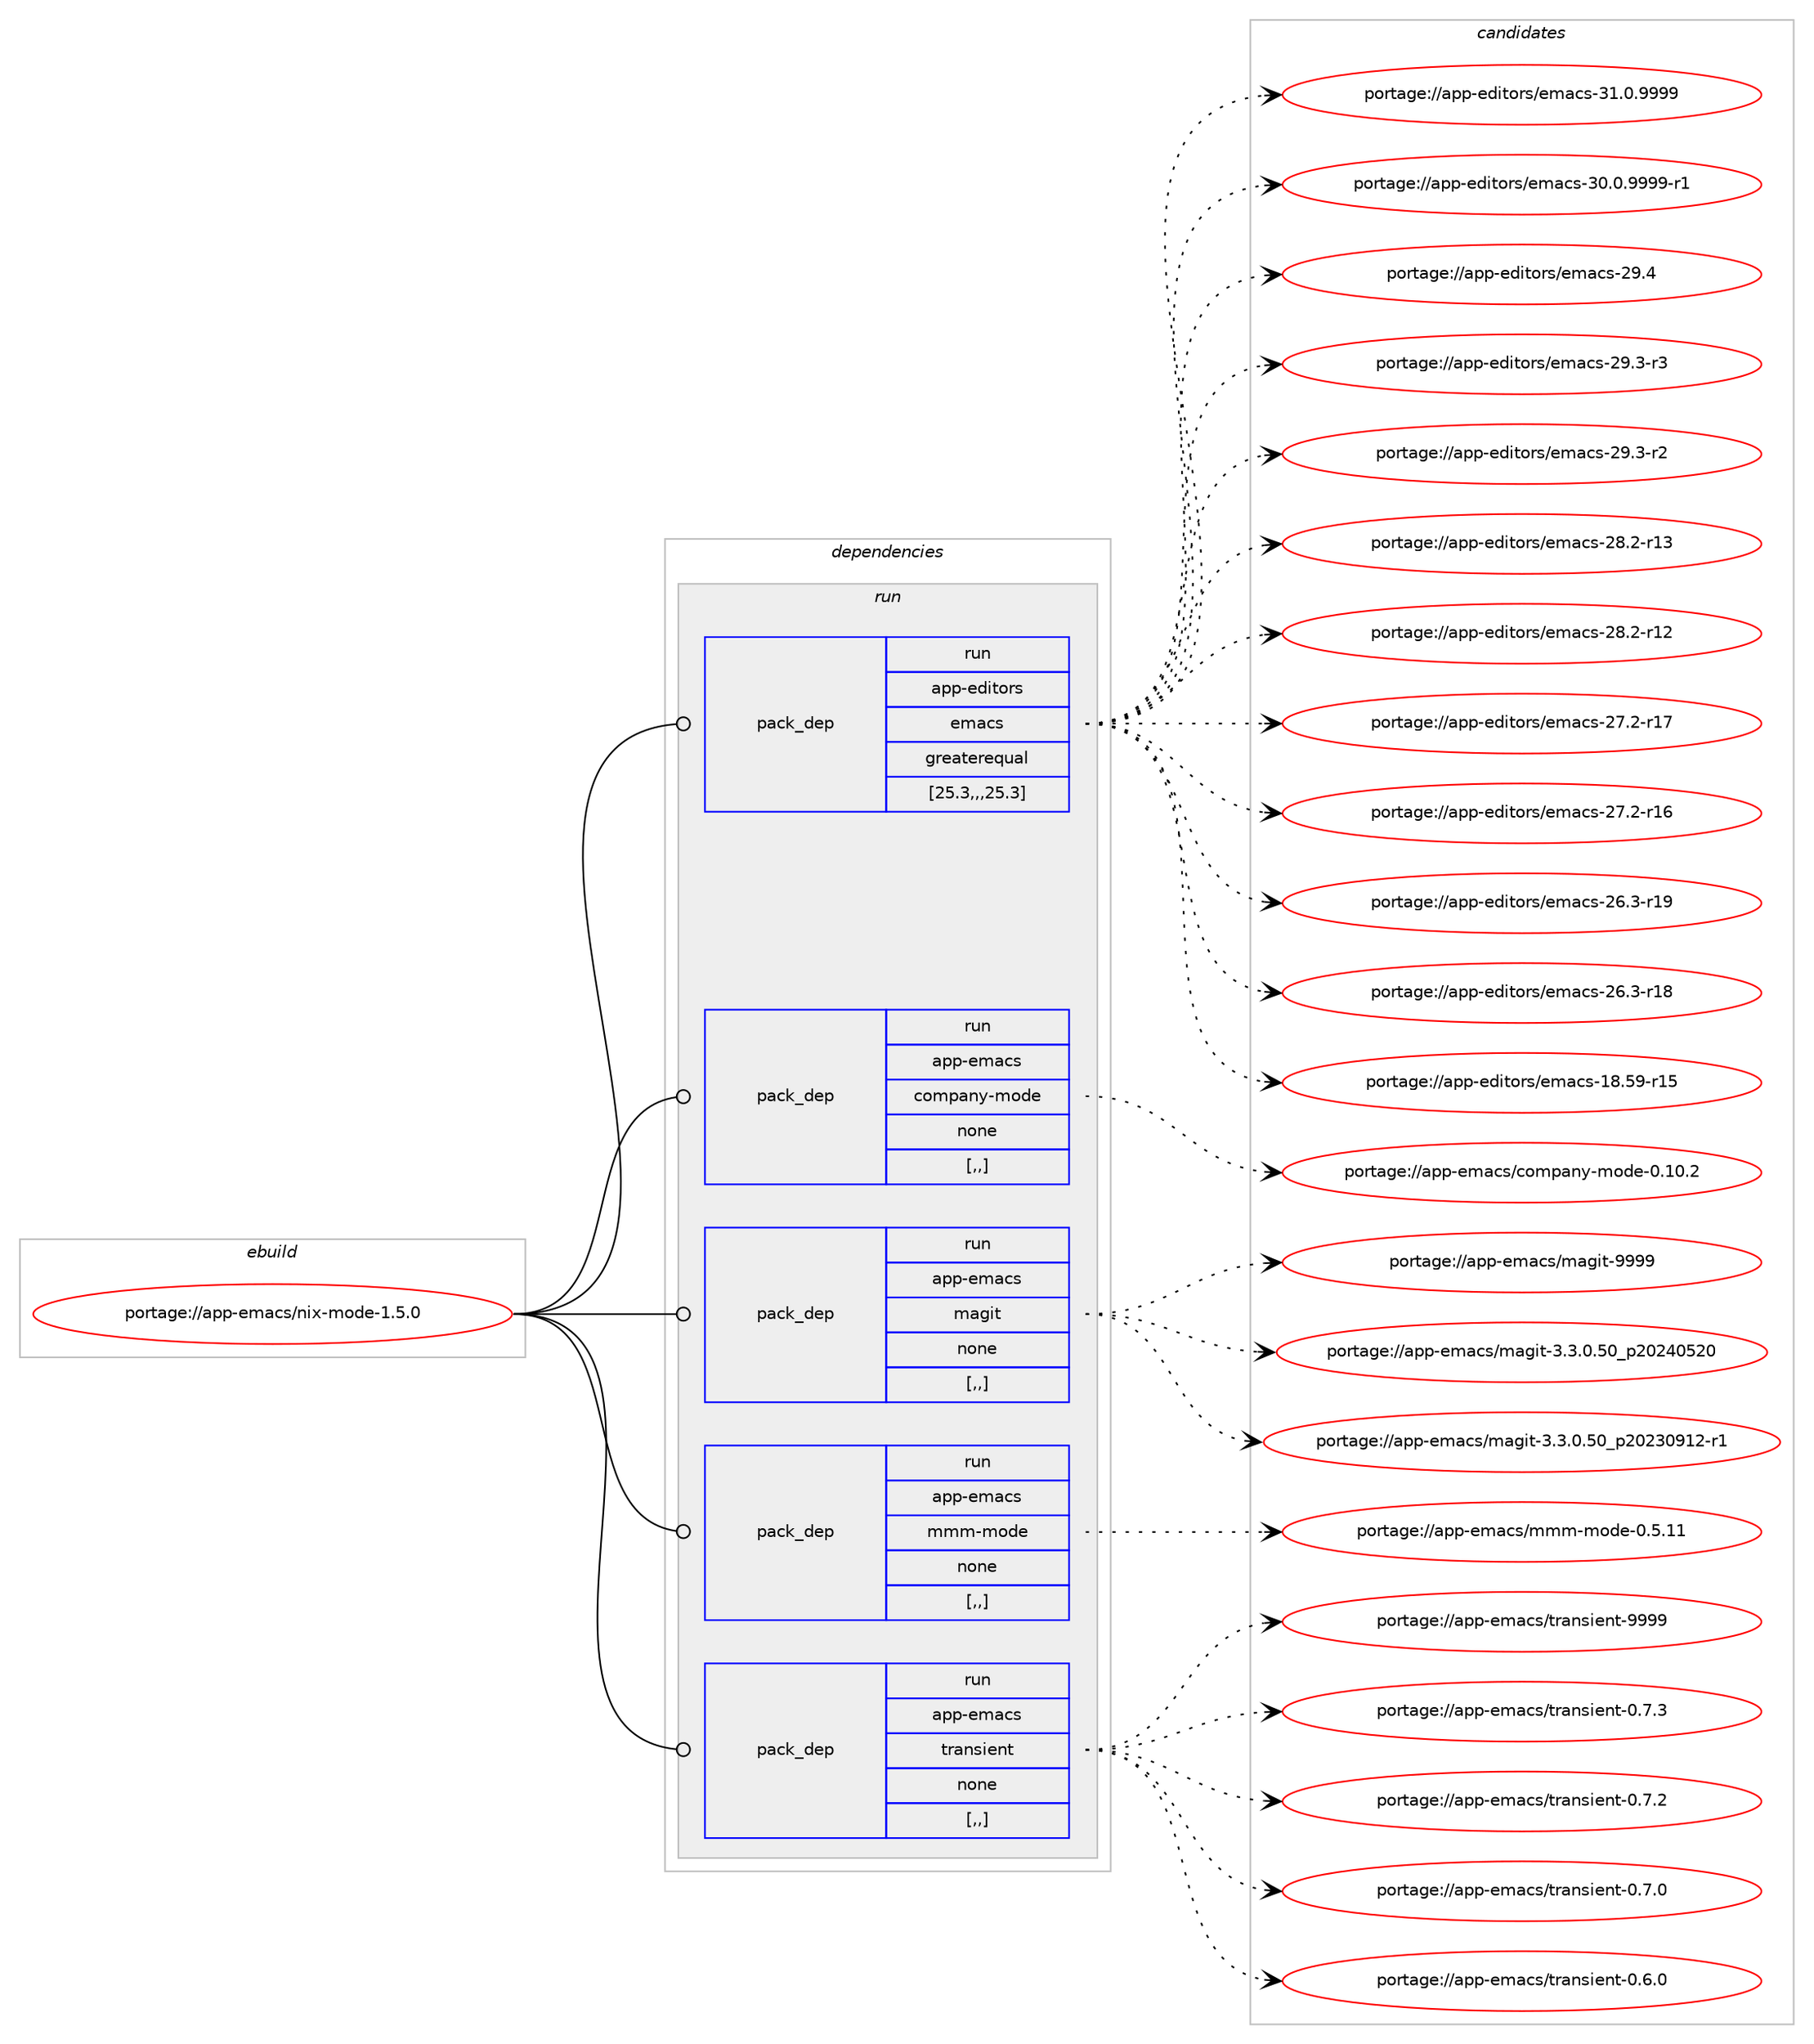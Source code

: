 digraph prolog {

# *************
# Graph options
# *************

newrank=true;
concentrate=true;
compound=true;
graph [rankdir=LR,fontname=Helvetica,fontsize=10,ranksep=1.5];#, ranksep=2.5, nodesep=0.2];
edge  [arrowhead=vee];
node  [fontname=Helvetica,fontsize=10];

# **********
# The ebuild
# **********

subgraph cluster_leftcol {
color=gray;
label=<<i>ebuild</i>>;
id [label="portage://app-emacs/nix-mode-1.5.0", color=red, width=4, href="../app-emacs/nix-mode-1.5.0.svg"];
}

# ****************
# The dependencies
# ****************

subgraph cluster_midcol {
color=gray;
label=<<i>dependencies</i>>;
subgraph cluster_compile {
fillcolor="#eeeeee";
style=filled;
label=<<i>compile</i>>;
}
subgraph cluster_compileandrun {
fillcolor="#eeeeee";
style=filled;
label=<<i>compile and run</i>>;
}
subgraph cluster_run {
fillcolor="#eeeeee";
style=filled;
label=<<i>run</i>>;
subgraph pack16742 {
dependency23070 [label=<<TABLE BORDER="0" CELLBORDER="1" CELLSPACING="0" CELLPADDING="4" WIDTH="220"><TR><TD ROWSPAN="6" CELLPADDING="30">pack_dep</TD></TR><TR><TD WIDTH="110">run</TD></TR><TR><TD>app-editors</TD></TR><TR><TD>emacs</TD></TR><TR><TD>greaterequal</TD></TR><TR><TD>[25.3,,,25.3]</TD></TR></TABLE>>, shape=none, color=blue];
}
id:e -> dependency23070:w [weight=20,style="solid",arrowhead="odot"];
subgraph pack16743 {
dependency23071 [label=<<TABLE BORDER="0" CELLBORDER="1" CELLSPACING="0" CELLPADDING="4" WIDTH="220"><TR><TD ROWSPAN="6" CELLPADDING="30">pack_dep</TD></TR><TR><TD WIDTH="110">run</TD></TR><TR><TD>app-emacs</TD></TR><TR><TD>company-mode</TD></TR><TR><TD>none</TD></TR><TR><TD>[,,]</TD></TR></TABLE>>, shape=none, color=blue];
}
id:e -> dependency23071:w [weight=20,style="solid",arrowhead="odot"];
subgraph pack16744 {
dependency23072 [label=<<TABLE BORDER="0" CELLBORDER="1" CELLSPACING="0" CELLPADDING="4" WIDTH="220"><TR><TD ROWSPAN="6" CELLPADDING="30">pack_dep</TD></TR><TR><TD WIDTH="110">run</TD></TR><TR><TD>app-emacs</TD></TR><TR><TD>magit</TD></TR><TR><TD>none</TD></TR><TR><TD>[,,]</TD></TR></TABLE>>, shape=none, color=blue];
}
id:e -> dependency23072:w [weight=20,style="solid",arrowhead="odot"];
subgraph pack16745 {
dependency23073 [label=<<TABLE BORDER="0" CELLBORDER="1" CELLSPACING="0" CELLPADDING="4" WIDTH="220"><TR><TD ROWSPAN="6" CELLPADDING="30">pack_dep</TD></TR><TR><TD WIDTH="110">run</TD></TR><TR><TD>app-emacs</TD></TR><TR><TD>mmm-mode</TD></TR><TR><TD>none</TD></TR><TR><TD>[,,]</TD></TR></TABLE>>, shape=none, color=blue];
}
id:e -> dependency23073:w [weight=20,style="solid",arrowhead="odot"];
subgraph pack16746 {
dependency23074 [label=<<TABLE BORDER="0" CELLBORDER="1" CELLSPACING="0" CELLPADDING="4" WIDTH="220"><TR><TD ROWSPAN="6" CELLPADDING="30">pack_dep</TD></TR><TR><TD WIDTH="110">run</TD></TR><TR><TD>app-emacs</TD></TR><TR><TD>transient</TD></TR><TR><TD>none</TD></TR><TR><TD>[,,]</TD></TR></TABLE>>, shape=none, color=blue];
}
id:e -> dependency23074:w [weight=20,style="solid",arrowhead="odot"];
}
}

# **************
# The candidates
# **************

subgraph cluster_choices {
rank=same;
color=gray;
label=<<i>candidates</i>>;

subgraph choice16742 {
color=black;
nodesep=1;
choice971121124510110010511611111411547101109979911545514946484657575757 [label="portage://app-editors/emacs-31.0.9999", color=red, width=4,href="../app-editors/emacs-31.0.9999.svg"];
choice9711211245101100105116111114115471011099799115455148464846575757574511449 [label="portage://app-editors/emacs-30.0.9999-r1", color=red, width=4,href="../app-editors/emacs-30.0.9999-r1.svg"];
choice97112112451011001051161111141154710110997991154550574652 [label="portage://app-editors/emacs-29.4", color=red, width=4,href="../app-editors/emacs-29.4.svg"];
choice971121124510110010511611111411547101109979911545505746514511451 [label="portage://app-editors/emacs-29.3-r3", color=red, width=4,href="../app-editors/emacs-29.3-r3.svg"];
choice971121124510110010511611111411547101109979911545505746514511450 [label="portage://app-editors/emacs-29.3-r2", color=red, width=4,href="../app-editors/emacs-29.3-r2.svg"];
choice97112112451011001051161111141154710110997991154550564650451144951 [label="portage://app-editors/emacs-28.2-r13", color=red, width=4,href="../app-editors/emacs-28.2-r13.svg"];
choice97112112451011001051161111141154710110997991154550564650451144950 [label="portage://app-editors/emacs-28.2-r12", color=red, width=4,href="../app-editors/emacs-28.2-r12.svg"];
choice97112112451011001051161111141154710110997991154550554650451144955 [label="portage://app-editors/emacs-27.2-r17", color=red, width=4,href="../app-editors/emacs-27.2-r17.svg"];
choice97112112451011001051161111141154710110997991154550554650451144954 [label="portage://app-editors/emacs-27.2-r16", color=red, width=4,href="../app-editors/emacs-27.2-r16.svg"];
choice97112112451011001051161111141154710110997991154550544651451144957 [label="portage://app-editors/emacs-26.3-r19", color=red, width=4,href="../app-editors/emacs-26.3-r19.svg"];
choice97112112451011001051161111141154710110997991154550544651451144956 [label="portage://app-editors/emacs-26.3-r18", color=red, width=4,href="../app-editors/emacs-26.3-r18.svg"];
choice9711211245101100105116111114115471011099799115454956465357451144953 [label="portage://app-editors/emacs-18.59-r15", color=red, width=4,href="../app-editors/emacs-18.59-r15.svg"];
dependency23070:e -> choice971121124510110010511611111411547101109979911545514946484657575757:w [style=dotted,weight="100"];
dependency23070:e -> choice9711211245101100105116111114115471011099799115455148464846575757574511449:w [style=dotted,weight="100"];
dependency23070:e -> choice97112112451011001051161111141154710110997991154550574652:w [style=dotted,weight="100"];
dependency23070:e -> choice971121124510110010511611111411547101109979911545505746514511451:w [style=dotted,weight="100"];
dependency23070:e -> choice971121124510110010511611111411547101109979911545505746514511450:w [style=dotted,weight="100"];
dependency23070:e -> choice97112112451011001051161111141154710110997991154550564650451144951:w [style=dotted,weight="100"];
dependency23070:e -> choice97112112451011001051161111141154710110997991154550564650451144950:w [style=dotted,weight="100"];
dependency23070:e -> choice97112112451011001051161111141154710110997991154550554650451144955:w [style=dotted,weight="100"];
dependency23070:e -> choice97112112451011001051161111141154710110997991154550554650451144954:w [style=dotted,weight="100"];
dependency23070:e -> choice97112112451011001051161111141154710110997991154550544651451144957:w [style=dotted,weight="100"];
dependency23070:e -> choice97112112451011001051161111141154710110997991154550544651451144956:w [style=dotted,weight="100"];
dependency23070:e -> choice9711211245101100105116111114115471011099799115454956465357451144953:w [style=dotted,weight="100"];
}
subgraph choice16743 {
color=black;
nodesep=1;
choice971121124510110997991154799111109112971101214510911110010145484649484650 [label="portage://app-emacs/company-mode-0.10.2", color=red, width=4,href="../app-emacs/company-mode-0.10.2.svg"];
dependency23071:e -> choice971121124510110997991154799111109112971101214510911110010145484649484650:w [style=dotted,weight="100"];
}
subgraph choice16744 {
color=black;
nodesep=1;
choice9711211245101109979911547109971031051164557575757 [label="portage://app-emacs/magit-9999", color=red, width=4,href="../app-emacs/magit-9999.svg"];
choice971121124510110997991154710997103105116455146514648465348951125048505248535048 [label="portage://app-emacs/magit-3.3.0.50_p20240520", color=red, width=4,href="../app-emacs/magit-3.3.0.50_p20240520.svg"];
choice9711211245101109979911547109971031051164551465146484653489511250485051485749504511449 [label="portage://app-emacs/magit-3.3.0.50_p20230912-r1", color=red, width=4,href="../app-emacs/magit-3.3.0.50_p20230912-r1.svg"];
dependency23072:e -> choice9711211245101109979911547109971031051164557575757:w [style=dotted,weight="100"];
dependency23072:e -> choice971121124510110997991154710997103105116455146514648465348951125048505248535048:w [style=dotted,weight="100"];
dependency23072:e -> choice9711211245101109979911547109971031051164551465146484653489511250485051485749504511449:w [style=dotted,weight="100"];
}
subgraph choice16745 {
color=black;
nodesep=1;
choice97112112451011099799115471091091094510911110010145484653464949 [label="portage://app-emacs/mmm-mode-0.5.11", color=red, width=4,href="../app-emacs/mmm-mode-0.5.11.svg"];
dependency23073:e -> choice97112112451011099799115471091091094510911110010145484653464949:w [style=dotted,weight="100"];
}
subgraph choice16746 {
color=black;
nodesep=1;
choice9711211245101109979911547116114971101151051011101164557575757 [label="portage://app-emacs/transient-9999", color=red, width=4,href="../app-emacs/transient-9999.svg"];
choice971121124510110997991154711611497110115105101110116454846554651 [label="portage://app-emacs/transient-0.7.3", color=red, width=4,href="../app-emacs/transient-0.7.3.svg"];
choice971121124510110997991154711611497110115105101110116454846554650 [label="portage://app-emacs/transient-0.7.2", color=red, width=4,href="../app-emacs/transient-0.7.2.svg"];
choice971121124510110997991154711611497110115105101110116454846554648 [label="portage://app-emacs/transient-0.7.0", color=red, width=4,href="../app-emacs/transient-0.7.0.svg"];
choice971121124510110997991154711611497110115105101110116454846544648 [label="portage://app-emacs/transient-0.6.0", color=red, width=4,href="../app-emacs/transient-0.6.0.svg"];
dependency23074:e -> choice9711211245101109979911547116114971101151051011101164557575757:w [style=dotted,weight="100"];
dependency23074:e -> choice971121124510110997991154711611497110115105101110116454846554651:w [style=dotted,weight="100"];
dependency23074:e -> choice971121124510110997991154711611497110115105101110116454846554650:w [style=dotted,weight="100"];
dependency23074:e -> choice971121124510110997991154711611497110115105101110116454846554648:w [style=dotted,weight="100"];
dependency23074:e -> choice971121124510110997991154711611497110115105101110116454846544648:w [style=dotted,weight="100"];
}
}

}
